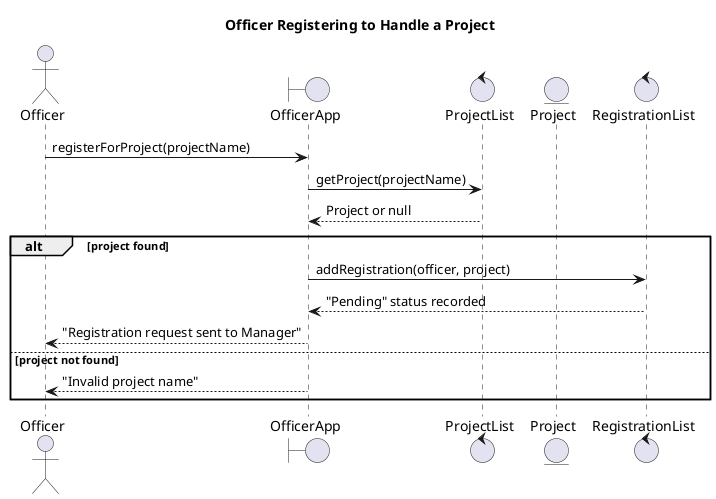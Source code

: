 @startuml
title Officer Registering to Handle a Project

actor Officer as officer
boundary OfficerApp as officerApp
control ProjectList as projectList
entity Project as project
control RegistrationList as registrationList

officer -> officerApp: registerForProject(projectName)

officerApp -> projectList: getProject(projectName)
projectList --> officerApp: Project or null

alt project found
    'Check for overlapping dates, availability, etc. (omitted for brevity)
    officerApp -> registrationList: addRegistration(officer, project)
    registrationList --> officerApp: "Pending" status recorded
    
    officer <-- officerApp: "Registration request sent to Manager"
else project not found
    officer <-- officerApp: "Invalid project name"
end
@enduml
